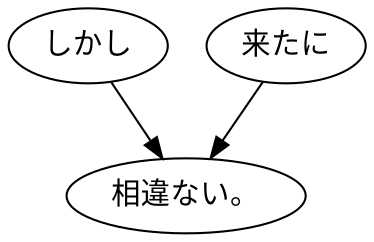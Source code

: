 digraph graph5441 {
	node0 [label="しかし"];
	node1 [label="来たに"];
	node2 [label="相違ない。"];
	node0 -> node2;
	node1 -> node2;
}
